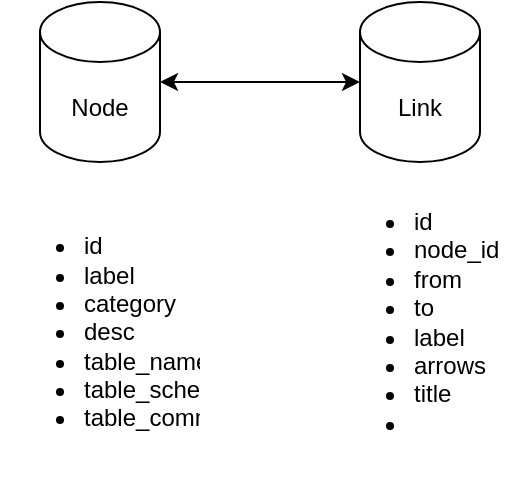 <mxfile version="20.0.3" type="github">
  <diagram id="Qj70KUtxIuAm4Pbi7Q1F" name="Page-1">
    <mxGraphModel dx="1038" dy="539" grid="1" gridSize="10" guides="1" tooltips="1" connect="1" arrows="1" fold="1" page="1" pageScale="1" pageWidth="827" pageHeight="1169" math="0" shadow="0">
      <root>
        <mxCell id="0" />
        <mxCell id="1" parent="0" />
        <mxCell id="GnHxtGB8oFI1shzj-Il1-1" value="Node" style="shape=cylinder3;whiteSpace=wrap;html=1;boundedLbl=1;backgroundOutline=1;size=15;" vertex="1" parent="1">
          <mxGeometry x="130" y="140" width="60" height="80" as="geometry" />
        </mxCell>
        <mxCell id="GnHxtGB8oFI1shzj-Il1-2" value="Link" style="shape=cylinder3;whiteSpace=wrap;html=1;boundedLbl=1;backgroundOutline=1;size=15;" vertex="1" parent="1">
          <mxGeometry x="290" y="140" width="60" height="80" as="geometry" />
        </mxCell>
        <mxCell id="GnHxtGB8oFI1shzj-Il1-3" value="&lt;ul&gt;&lt;li&gt;id&lt;/li&gt;&lt;li&gt;label&lt;/li&gt;&lt;li&gt;category&lt;/li&gt;&lt;li&gt;desc&lt;/li&gt;&lt;li&gt;table_name&lt;/li&gt;&lt;li&gt;table_schema&lt;/li&gt;&lt;li&gt;table_comment&lt;/li&gt;&lt;/ul&gt;" style="text;strokeColor=none;fillColor=none;html=1;whiteSpace=wrap;verticalAlign=middle;overflow=hidden;" vertex="1" parent="1">
          <mxGeometry x="110" y="220" width="100" height="170" as="geometry" />
        </mxCell>
        <mxCell id="GnHxtGB8oFI1shzj-Il1-4" value="" style="endArrow=classic;startArrow=classic;html=1;rounded=0;exitX=1;exitY=0.5;exitDx=0;exitDy=0;exitPerimeter=0;entryX=0;entryY=0.5;entryDx=0;entryDy=0;entryPerimeter=0;" edge="1" parent="1" source="GnHxtGB8oFI1shzj-Il1-1" target="GnHxtGB8oFI1shzj-Il1-2">
          <mxGeometry width="50" height="50" relative="1" as="geometry">
            <mxPoint x="390" y="280" as="sourcePoint" />
            <mxPoint x="440" y="230" as="targetPoint" />
            <Array as="points">
              <mxPoint x="230" y="180" />
            </Array>
          </mxGeometry>
        </mxCell>
        <mxCell id="GnHxtGB8oFI1shzj-Il1-6" value="&lt;ul&gt;&lt;li&gt;id&lt;/li&gt;&lt;li&gt;node_id&lt;/li&gt;&lt;li&gt;from&lt;/li&gt;&lt;li&gt;to&lt;/li&gt;&lt;li&gt;label&lt;/li&gt;&lt;li&gt;arrows&lt;/li&gt;&lt;li&gt;title&lt;/li&gt;&lt;li&gt;&lt;br&gt;&lt;/li&gt;&lt;/ul&gt;" style="text;strokeColor=none;fillColor=none;html=1;whiteSpace=wrap;verticalAlign=middle;overflow=hidden;" vertex="1" parent="1">
          <mxGeometry x="275" y="220" width="90" height="160" as="geometry" />
        </mxCell>
      </root>
    </mxGraphModel>
  </diagram>
</mxfile>
